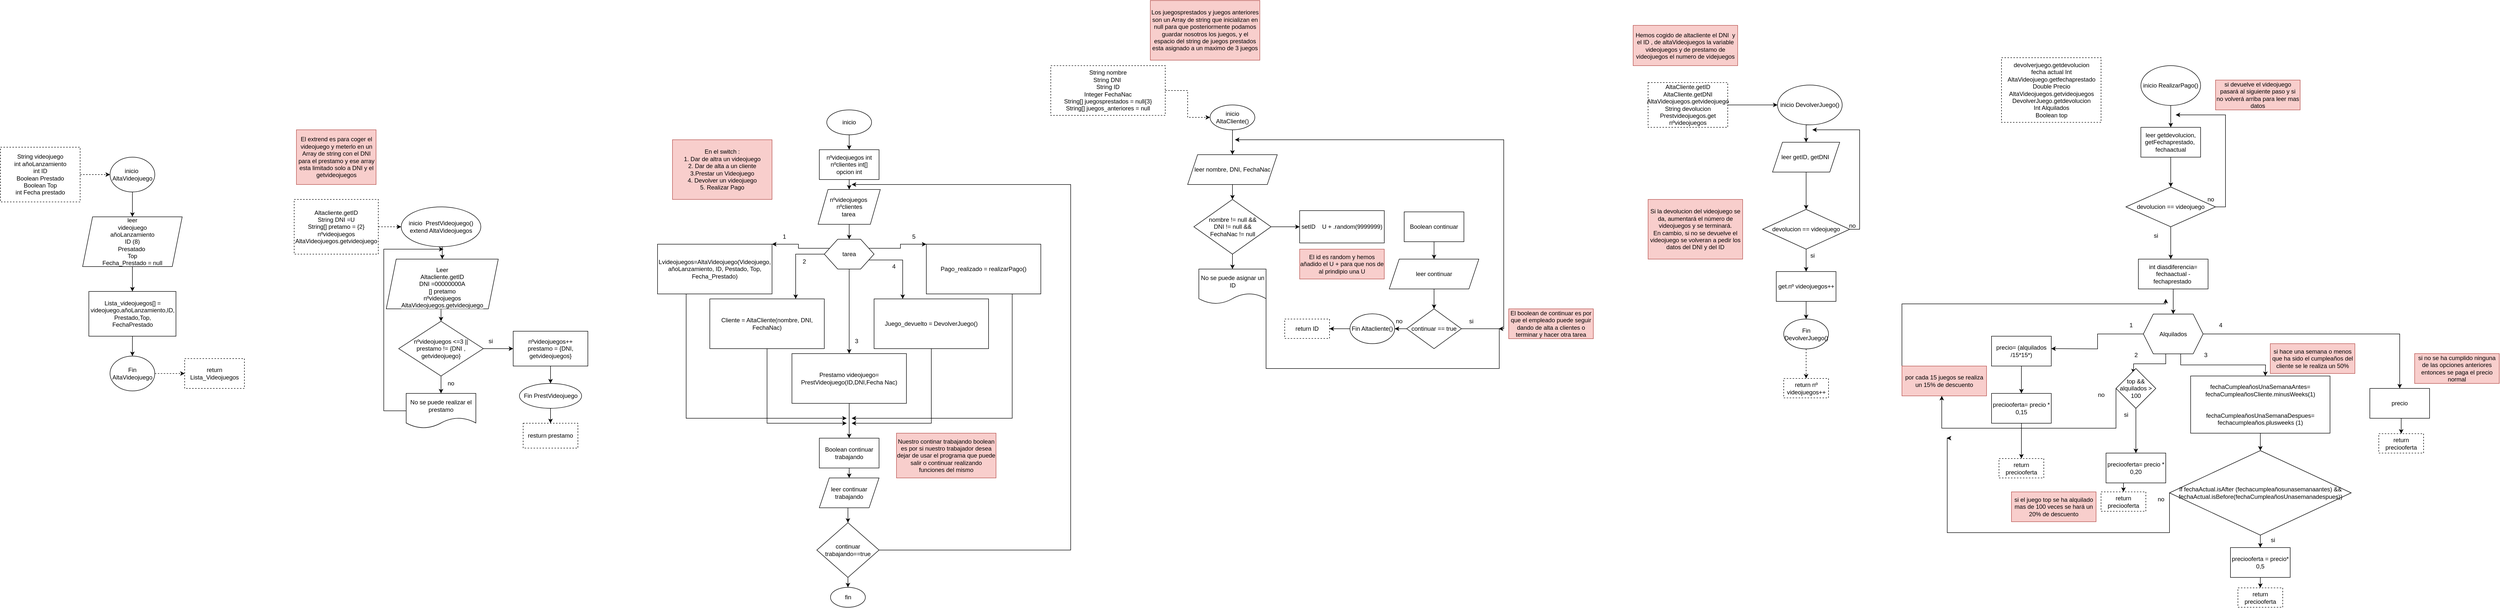 <mxfile version="23.1.0" type="device">
  <diagram name="Página-1" id="rv8WAfZSFGv_sjd6eGLy">
    <mxGraphModel dx="2955" dy="1818" grid="1" gridSize="10" guides="1" tooltips="1" connect="1" arrows="1" fold="1" page="1" pageScale="1" pageWidth="827" pageHeight="1169" math="0" shadow="0">
      <root>
        <mxCell id="0" />
        <mxCell id="1" parent="0" />
        <mxCell id="Q9kYeEHOk0aEM44CPw2g-7" style="edgeStyle=orthogonalEdgeStyle;rounded=0;orthogonalLoop=1;jettySize=auto;html=1;exitX=0.5;exitY=1;exitDx=0;exitDy=0;entryX=0.5;entryY=0;entryDx=0;entryDy=0;" parent="1" source="Q9kYeEHOk0aEM44CPw2g-1" target="Q9kYeEHOk0aEM44CPw2g-2" edge="1">
          <mxGeometry relative="1" as="geometry" />
        </mxCell>
        <mxCell id="Q9kYeEHOk0aEM44CPw2g-1" value="inicio" style="ellipse;whiteSpace=wrap;html=1;" parent="1" vertex="1">
          <mxGeometry x="190" y="110" width="90" height="50" as="geometry" />
        </mxCell>
        <mxCell id="Q9kYeEHOk0aEM44CPw2g-5" style="edgeStyle=orthogonalEdgeStyle;rounded=0;orthogonalLoop=1;jettySize=auto;html=1;exitX=0.5;exitY=1;exitDx=0;exitDy=0;entryX=0.5;entryY=0;entryDx=0;entryDy=0;" parent="1" source="Q9kYeEHOk0aEM44CPw2g-2" target="Q9kYeEHOk0aEM44CPw2g-4" edge="1">
          <mxGeometry relative="1" as="geometry" />
        </mxCell>
        <mxCell id="Q9kYeEHOk0aEM44CPw2g-2" value="nºvideojuegos int&lt;br&gt;nºclientes int[]&lt;br&gt;opcion int" style="rounded=0;whiteSpace=wrap;html=1;" parent="1" vertex="1">
          <mxGeometry x="175" y="190" width="120" height="60" as="geometry" />
        </mxCell>
        <mxCell id="Q9kYeEHOk0aEM44CPw2g-30" style="edgeStyle=orthogonalEdgeStyle;rounded=0;orthogonalLoop=1;jettySize=auto;html=1;exitX=0;exitY=0.5;exitDx=0;exitDy=0;entryX=0.75;entryY=0;entryDx=0;entryDy=0;" parent="1" source="Q9kYeEHOk0aEM44CPw2g-3" target="Q9kYeEHOk0aEM44CPw2g-29" edge="1">
          <mxGeometry relative="1" as="geometry" />
        </mxCell>
        <mxCell id="Q9kYeEHOk0aEM44CPw2g-33" style="edgeStyle=orthogonalEdgeStyle;rounded=0;orthogonalLoop=1;jettySize=auto;html=1;exitX=0.5;exitY=1;exitDx=0;exitDy=0;entryX=0.5;entryY=0;entryDx=0;entryDy=0;" parent="1" source="Q9kYeEHOk0aEM44CPw2g-3" target="Q9kYeEHOk0aEM44CPw2g-32" edge="1">
          <mxGeometry relative="1" as="geometry" />
        </mxCell>
        <mxCell id="Q9kYeEHOk0aEM44CPw2g-37" style="edgeStyle=orthogonalEdgeStyle;rounded=0;orthogonalLoop=1;jettySize=auto;html=1;exitX=0;exitY=0.25;exitDx=0;exitDy=0;entryX=1;entryY=0;entryDx=0;entryDy=0;" parent="1" source="Q9kYeEHOk0aEM44CPw2g-3" target="Q9kYeEHOk0aEM44CPw2g-12" edge="1">
          <mxGeometry relative="1" as="geometry">
            <Array as="points">
              <mxPoint x="133" y="388" />
              <mxPoint x="133" y="380" />
            </Array>
          </mxGeometry>
        </mxCell>
        <mxCell id="Q9kYeEHOk0aEM44CPw2g-39" style="edgeStyle=orthogonalEdgeStyle;rounded=0;orthogonalLoop=1;jettySize=auto;html=1;exitX=1;exitY=0.75;exitDx=0;exitDy=0;entryX=0.25;entryY=0;entryDx=0;entryDy=0;" parent="1" source="Q9kYeEHOk0aEM44CPw2g-3" target="Q9kYeEHOk0aEM44CPw2g-35" edge="1">
          <mxGeometry relative="1" as="geometry">
            <Array as="points">
              <mxPoint x="343" y="412" />
            </Array>
          </mxGeometry>
        </mxCell>
        <mxCell id="Q9kYeEHOk0aEM44CPw2g-41" style="edgeStyle=orthogonalEdgeStyle;rounded=0;orthogonalLoop=1;jettySize=auto;html=1;exitX=1;exitY=0.25;exitDx=0;exitDy=0;entryX=0;entryY=0;entryDx=0;entryDy=0;" parent="1" source="Q9kYeEHOk0aEM44CPw2g-3" target="Q9kYeEHOk0aEM44CPw2g-36" edge="1">
          <mxGeometry relative="1" as="geometry">
            <Array as="points">
              <mxPoint x="338" y="388" />
              <mxPoint x="338" y="380" />
            </Array>
          </mxGeometry>
        </mxCell>
        <mxCell id="Q9kYeEHOk0aEM44CPw2g-3" value="" style="verticalLabelPosition=bottom;verticalAlign=top;html=1;shape=hexagon;perimeter=hexagonPerimeter2;arcSize=6;size=0.27;" parent="1" vertex="1">
          <mxGeometry x="185" y="370" width="100" height="60" as="geometry" />
        </mxCell>
        <mxCell id="Q9kYeEHOk0aEM44CPw2g-6" style="edgeStyle=orthogonalEdgeStyle;rounded=0;orthogonalLoop=1;jettySize=auto;html=1;exitX=0.5;exitY=1;exitDx=0;exitDy=0;entryX=0.5;entryY=0;entryDx=0;entryDy=0;" parent="1" source="Q9kYeEHOk0aEM44CPw2g-4" target="Q9kYeEHOk0aEM44CPw2g-3" edge="1">
          <mxGeometry relative="1" as="geometry" />
        </mxCell>
        <mxCell id="Q9kYeEHOk0aEM44CPw2g-4" value="nºvideojuegos&amp;nbsp;&lt;br style=&quot;border-color: var(--border-color);&quot;&gt;nºclientes &lt;br&gt;tarea&amp;nbsp;" style="shape=parallelogram;perimeter=parallelogramPerimeter;whiteSpace=wrap;html=1;fixedSize=1;" parent="1" vertex="1">
          <mxGeometry x="172.5" y="270" width="125" height="70" as="geometry" />
        </mxCell>
        <mxCell id="Q9kYeEHOk0aEM44CPw2g-8" value="tarea" style="text;html=1;strokeColor=none;fillColor=none;align=center;verticalAlign=middle;whiteSpace=wrap;rounded=0;" parent="1" vertex="1">
          <mxGeometry x="205" y="385" width="60" height="30" as="geometry" />
        </mxCell>
        <mxCell id="Q9kYeEHOk0aEM44CPw2g-15" style="edgeStyle=orthogonalEdgeStyle;rounded=0;orthogonalLoop=1;jettySize=auto;html=1;exitX=1;exitY=0.5;exitDx=0;exitDy=0;entryX=0;entryY=0.5;entryDx=0;entryDy=0;dashed=1;" parent="1" source="Q9kYeEHOk0aEM44CPw2g-11" target="Q9kYeEHOk0aEM44CPw2g-14" edge="1">
          <mxGeometry relative="1" as="geometry" />
        </mxCell>
        <mxCell id="Q9kYeEHOk0aEM44CPw2g-11" value="String videojuego&lt;br&gt;int añoLanzamiento&lt;br&gt;int ID&lt;br&gt;Boolean Prestado&lt;br&gt;Boolean Top&lt;br&gt;int Fecha prestado" style="rounded=0;whiteSpace=wrap;html=1;dashed=1;" parent="1" vertex="1">
          <mxGeometry x="-1470" y="185" width="160" height="110" as="geometry" />
        </mxCell>
        <mxCell id="8OJCh3ywdO_D0KM6nXeU-64" style="edgeStyle=orthogonalEdgeStyle;rounded=0;orthogonalLoop=1;jettySize=auto;html=1;exitX=0.25;exitY=1;exitDx=0;exitDy=0;" parent="1" source="Q9kYeEHOk0aEM44CPw2g-12" edge="1">
          <mxGeometry relative="1" as="geometry">
            <mxPoint x="230" y="730" as="targetPoint" />
            <Array as="points">
              <mxPoint x="-92" y="730" />
            </Array>
          </mxGeometry>
        </mxCell>
        <mxCell id="Q9kYeEHOk0aEM44CPw2g-12" value="Lvideojuegos=AltaVideojuego(Videojuego, añoLanzamiento, ID, Pestado, Top, Fecha_Prestado)" style="rounded=0;whiteSpace=wrap;html=1;" parent="1" vertex="1">
          <mxGeometry x="-150" y="380" width="230" height="100" as="geometry" />
        </mxCell>
        <mxCell id="Q9kYeEHOk0aEM44CPw2g-17" style="edgeStyle=orthogonalEdgeStyle;rounded=0;orthogonalLoop=1;jettySize=auto;html=1;exitX=0.5;exitY=1;exitDx=0;exitDy=0;entryX=0.5;entryY=0;entryDx=0;entryDy=0;" parent="1" source="Q9kYeEHOk0aEM44CPw2g-14" target="Q9kYeEHOk0aEM44CPw2g-16" edge="1">
          <mxGeometry relative="1" as="geometry" />
        </mxCell>
        <mxCell id="Q9kYeEHOk0aEM44CPw2g-14" value="inicio&amp;nbsp; AltaVideojuego" style="ellipse;whiteSpace=wrap;html=1;" parent="1" vertex="1">
          <mxGeometry x="-1250" y="205" width="90" height="70" as="geometry" />
        </mxCell>
        <mxCell id="Q9kYeEHOk0aEM44CPw2g-24" style="edgeStyle=orthogonalEdgeStyle;rounded=0;orthogonalLoop=1;jettySize=auto;html=1;exitX=0.5;exitY=1;exitDx=0;exitDy=0;entryX=0.5;entryY=0;entryDx=0;entryDy=0;" parent="1" source="Q9kYeEHOk0aEM44CPw2g-16" target="Q9kYeEHOk0aEM44CPw2g-23" edge="1">
          <mxGeometry relative="1" as="geometry" />
        </mxCell>
        <mxCell id="Q9kYeEHOk0aEM44CPw2g-16" value="leer&lt;br&gt;videojuego&lt;br style=&quot;border-color: var(--border-color);&quot;&gt;añoLanzamiento&lt;br style=&quot;border-color: var(--border-color);&quot;&gt;ID (8)&lt;br style=&quot;border-color: var(--border-color);&quot;&gt;Presatado&amp;nbsp;&lt;br style=&quot;border-color: var(--border-color);&quot;&gt;Top&lt;br&gt;Fecha_Prestado = null" style="shape=parallelogram;perimeter=parallelogramPerimeter;whiteSpace=wrap;html=1;fixedSize=1;" parent="1" vertex="1">
          <mxGeometry x="-1305" y="325" width="200" height="100" as="geometry" />
        </mxCell>
        <mxCell id="Q9kYeEHOk0aEM44CPw2g-18" value="1" style="text;html=1;strokeColor=none;fillColor=none;align=center;verticalAlign=middle;whiteSpace=wrap;rounded=0;" parent="1" vertex="1">
          <mxGeometry x="90" y="350" width="30" height="30" as="geometry" />
        </mxCell>
        <mxCell id="Q9kYeEHOk0aEM44CPw2g-19" value="En el switch :&lt;br&gt;1. Dar de altra un videojuego&lt;br&gt;2. Dar de alta a un cliente&lt;br&gt;3.Prestar un Videojuego&lt;br&gt;4. Devolver un videojuego&lt;br&gt;5. Realizar Pago" style="text;html=1;strokeColor=#b85450;fillColor=#f8cecc;align=center;verticalAlign=middle;whiteSpace=wrap;rounded=0;" parent="1" vertex="1">
          <mxGeometry x="-120" y="170" width="200" height="120" as="geometry" />
        </mxCell>
        <mxCell id="Q9kYeEHOk0aEM44CPw2g-27" style="edgeStyle=orthogonalEdgeStyle;rounded=0;orthogonalLoop=1;jettySize=auto;html=1;exitX=0.5;exitY=1;exitDx=0;exitDy=0;entryX=0.5;entryY=0;entryDx=0;entryDy=0;" parent="1" source="Q9kYeEHOk0aEM44CPw2g-23" target="Q9kYeEHOk0aEM44CPw2g-26" edge="1">
          <mxGeometry relative="1" as="geometry" />
        </mxCell>
        <mxCell id="Q9kYeEHOk0aEM44CPw2g-23" value="Lista_videojuegos[] = videojuego,añoLanzamiento,ID,&lt;br&gt;Prestado,Top,&lt;br&gt;FechaPrestado" style="rounded=0;whiteSpace=wrap;html=1;" parent="1" vertex="1">
          <mxGeometry x="-1292.5" y="475" width="175" height="90" as="geometry" />
        </mxCell>
        <mxCell id="Q9kYeEHOk0aEM44CPw2g-25" value="return Lista_Videojuegos" style="rounded=0;whiteSpace=wrap;html=1;dashed=1;" parent="1" vertex="1">
          <mxGeometry x="-1100" y="610" width="120" height="60" as="geometry" />
        </mxCell>
        <mxCell id="Q9kYeEHOk0aEM44CPw2g-28" style="edgeStyle=orthogonalEdgeStyle;rounded=0;orthogonalLoop=1;jettySize=auto;html=1;exitX=1;exitY=0.5;exitDx=0;exitDy=0;entryX=0;entryY=0.5;entryDx=0;entryDy=0;dashed=1;" parent="1" source="Q9kYeEHOk0aEM44CPw2g-26" target="Q9kYeEHOk0aEM44CPw2g-25" edge="1">
          <mxGeometry relative="1" as="geometry" />
        </mxCell>
        <mxCell id="Q9kYeEHOk0aEM44CPw2g-26" value="Fin AltaVideojuego" style="ellipse;whiteSpace=wrap;html=1;" parent="1" vertex="1">
          <mxGeometry x="-1250" y="605" width="90" height="70" as="geometry" />
        </mxCell>
        <mxCell id="8OJCh3ywdO_D0KM6nXeU-63" style="edgeStyle=orthogonalEdgeStyle;rounded=0;orthogonalLoop=1;jettySize=auto;html=1;exitX=0.5;exitY=1;exitDx=0;exitDy=0;" parent="1" source="Q9kYeEHOk0aEM44CPw2g-29" edge="1">
          <mxGeometry relative="1" as="geometry">
            <mxPoint x="230" y="740" as="targetPoint" />
            <Array as="points">
              <mxPoint x="70" y="740" />
            </Array>
          </mxGeometry>
        </mxCell>
        <mxCell id="Q9kYeEHOk0aEM44CPw2g-29" value="Cliente = AltaCliente(nombre, DNI, FechaNac)" style="rounded=0;whiteSpace=wrap;html=1;" parent="1" vertex="1">
          <mxGeometry x="-45" y="490" width="230" height="100" as="geometry" />
        </mxCell>
        <mxCell id="Q9kYeEHOk0aEM44CPw2g-31" value="2" style="text;html=1;strokeColor=none;fillColor=none;align=center;verticalAlign=middle;whiteSpace=wrap;rounded=0;" parent="1" vertex="1">
          <mxGeometry x="130" y="400" width="30" height="30" as="geometry" />
        </mxCell>
        <mxCell id="8OJCh3ywdO_D0KM6nXeU-60" style="edgeStyle=orthogonalEdgeStyle;rounded=0;orthogonalLoop=1;jettySize=auto;html=1;exitX=0.5;exitY=1;exitDx=0;exitDy=0;entryX=0.5;entryY=0;entryDx=0;entryDy=0;" parent="1" source="Q9kYeEHOk0aEM44CPw2g-32" target="8OJCh3ywdO_D0KM6nXeU-55" edge="1">
          <mxGeometry relative="1" as="geometry" />
        </mxCell>
        <mxCell id="Q9kYeEHOk0aEM44CPw2g-32" value="Prestamo videojuego= PrestVideojuego(ID,DNI,Fecha Nac)" style="rounded=0;whiteSpace=wrap;html=1;" parent="1" vertex="1">
          <mxGeometry x="120" y="600" width="230" height="100" as="geometry" />
        </mxCell>
        <mxCell id="Q9kYeEHOk0aEM44CPw2g-34" value="3" style="text;html=1;strokeColor=none;fillColor=none;align=center;verticalAlign=middle;whiteSpace=wrap;rounded=0;" parent="1" vertex="1">
          <mxGeometry x="235" y="560" width="30" height="30" as="geometry" />
        </mxCell>
        <mxCell id="8OJCh3ywdO_D0KM6nXeU-66" style="edgeStyle=orthogonalEdgeStyle;rounded=0;orthogonalLoop=1;jettySize=auto;html=1;exitX=0.5;exitY=1;exitDx=0;exitDy=0;" parent="1" source="Q9kYeEHOk0aEM44CPw2g-35" edge="1">
          <mxGeometry relative="1" as="geometry">
            <mxPoint x="240" y="740" as="targetPoint" />
            <Array as="points">
              <mxPoint x="400" y="740" />
            </Array>
          </mxGeometry>
        </mxCell>
        <mxCell id="Q9kYeEHOk0aEM44CPw2g-35" value="Juego_devuelto = DevolverJuego()" style="rounded=0;whiteSpace=wrap;html=1;" parent="1" vertex="1">
          <mxGeometry x="285" y="490" width="230" height="100" as="geometry" />
        </mxCell>
        <mxCell id="8OJCh3ywdO_D0KM6nXeU-65" style="edgeStyle=orthogonalEdgeStyle;rounded=0;orthogonalLoop=1;jettySize=auto;html=1;exitX=0.75;exitY=1;exitDx=0;exitDy=0;" parent="1" source="Q9kYeEHOk0aEM44CPw2g-36" edge="1">
          <mxGeometry relative="1" as="geometry">
            <mxPoint x="240" y="730" as="targetPoint" />
            <Array as="points">
              <mxPoint x="562" y="730" />
            </Array>
          </mxGeometry>
        </mxCell>
        <mxCell id="Q9kYeEHOk0aEM44CPw2g-36" value="Pago_realizado = realizarPago()" style="rounded=0;whiteSpace=wrap;html=1;" parent="1" vertex="1">
          <mxGeometry x="390" y="380" width="230" height="100" as="geometry" />
        </mxCell>
        <mxCell id="Q9kYeEHOk0aEM44CPw2g-42" value="4" style="text;html=1;strokeColor=none;fillColor=none;align=center;verticalAlign=middle;whiteSpace=wrap;rounded=0;" parent="1" vertex="1">
          <mxGeometry x="310" y="410" width="30" height="30" as="geometry" />
        </mxCell>
        <mxCell id="Q9kYeEHOk0aEM44CPw2g-43" value="5" style="text;html=1;strokeColor=none;fillColor=none;align=center;verticalAlign=middle;whiteSpace=wrap;rounded=0;" parent="1" vertex="1">
          <mxGeometry x="350" y="350" width="30" height="30" as="geometry" />
        </mxCell>
        <mxCell id="vpwi1bl_1gbj8UZYAB11-1" style="edgeStyle=orthogonalEdgeStyle;rounded=0;orthogonalLoop=1;jettySize=auto;html=1;exitX=0.5;exitY=1;exitDx=0;exitDy=0;" parent="1" source="Q9kYeEHOk0aEM44CPw2g-44" target="IwrYOwvylSbVF4R02wjg-7" edge="1">
          <mxGeometry relative="1" as="geometry" />
        </mxCell>
        <mxCell id="Q9kYeEHOk0aEM44CPw2g-44" value="inicio&lt;br&gt;AltaCliente()" style="ellipse;whiteSpace=wrap;html=1;strokeColor=default;" parent="1" vertex="1">
          <mxGeometry x="960" y="100" width="90" height="50" as="geometry" />
        </mxCell>
        <mxCell id="Q9kYeEHOk0aEM44CPw2g-48" style="edgeStyle=orthogonalEdgeStyle;rounded=0;orthogonalLoop=1;jettySize=auto;html=1;exitX=1;exitY=0.5;exitDx=0;exitDy=0;entryX=0;entryY=0.5;entryDx=0;entryDy=0;dashed=1;" parent="1" source="Q9kYeEHOk0aEM44CPw2g-45" target="Q9kYeEHOk0aEM44CPw2g-44" edge="1">
          <mxGeometry relative="1" as="geometry" />
        </mxCell>
        <mxCell id="Q9kYeEHOk0aEM44CPw2g-45" value="String nombre&lt;br&gt;String DNI&amp;nbsp;&lt;br&gt;String ID&lt;br&gt;Integer FechaNac&lt;br&gt;String[] juegosprestados = null{3}&lt;br&gt;String[] juegos_anteriores = null" style="rounded=0;whiteSpace=wrap;html=1;dashed=1;" parent="1" vertex="1">
          <mxGeometry x="640" y="21" width="230" height="100" as="geometry" />
        </mxCell>
        <mxCell id="IwrYOwvylSbVF4R02wjg-6" style="edgeStyle=orthogonalEdgeStyle;rounded=0;orthogonalLoop=1;jettySize=auto;html=1;exitX=0.25;exitY=1;exitDx=0;exitDy=0;entryX=0.5;entryY=0;entryDx=0;entryDy=0;" parent="1" source="IwrYOwvylSbVF4R02wjg-7" edge="1">
          <mxGeometry relative="1" as="geometry">
            <Array as="points">
              <mxPoint x="1010" y="230" />
              <mxPoint x="1010" y="280" />
              <mxPoint x="870" y="280" />
            </Array>
          </mxGeometry>
        </mxCell>
        <mxCell id="8OJCh3ywdO_D0KM6nXeU-18" style="edgeStyle=orthogonalEdgeStyle;rounded=0;orthogonalLoop=1;jettySize=auto;html=1;exitX=0.5;exitY=1;exitDx=0;exitDy=0;entryX=0.5;entryY=0;entryDx=0;entryDy=0;" parent="1" source="IwrYOwvylSbVF4R02wjg-7" target="8OJCh3ywdO_D0KM6nXeU-17" edge="1">
          <mxGeometry relative="1" as="geometry" />
        </mxCell>
        <mxCell id="IwrYOwvylSbVF4R02wjg-7" value="leer nombre, DNI, FechaNac" style="shape=parallelogram;perimeter=parallelogramPerimeter;whiteSpace=wrap;html=1;fixedSize=1;" parent="1" vertex="1">
          <mxGeometry x="915" y="200" width="180" height="60" as="geometry" />
        </mxCell>
        <mxCell id="8OJCh3ywdO_D0KM6nXeU-13" style="edgeStyle=orthogonalEdgeStyle;rounded=0;orthogonalLoop=1;jettySize=auto;html=1;exitX=0.5;exitY=1;exitDx=0;exitDy=0;entryX=0.5;entryY=0;entryDx=0;entryDy=0;" parent="1" source="8OJCh3ywdO_D0KM6nXeU-1" target="8OJCh3ywdO_D0KM6nXeU-11" edge="1">
          <mxGeometry relative="1" as="geometry" />
        </mxCell>
        <mxCell id="8OJCh3ywdO_D0KM6nXeU-1" value="inicio&amp;nbsp; PrestVideojuego()&lt;br&gt;extend AltaVideojuegos" style="ellipse;whiteSpace=wrap;html=1;" parent="1" vertex="1">
          <mxGeometry x="-665" y="305" width="160" height="80" as="geometry" />
        </mxCell>
        <mxCell id="8OJCh3ywdO_D0KM6nXeU-3" style="edgeStyle=orthogonalEdgeStyle;rounded=0;orthogonalLoop=1;jettySize=auto;html=1;exitX=1;exitY=0.5;exitDx=0;exitDy=0;entryX=0;entryY=0.5;entryDx=0;entryDy=0;dashed=1;" parent="1" source="8OJCh3ywdO_D0KM6nXeU-2" target="8OJCh3ywdO_D0KM6nXeU-1" edge="1">
          <mxGeometry relative="1" as="geometry" />
        </mxCell>
        <mxCell id="8OJCh3ywdO_D0KM6nXeU-2" value="Altacliente.getID&lt;br&gt;String DNI =U&lt;br&gt;String[] pretamo = {2}&lt;br&gt;nºvideojuegos&lt;br&gt;AltaVideojuegos.getvideojuego" style="rounded=0;whiteSpace=wrap;html=1;dashed=1;" parent="1" vertex="1">
          <mxGeometry x="-880" y="290" width="169" height="110" as="geometry" />
        </mxCell>
        <mxCell id="8OJCh3ywdO_D0KM6nXeU-7" style="edgeStyle=orthogonalEdgeStyle;rounded=0;orthogonalLoop=1;jettySize=auto;html=1;exitX=1;exitY=0.5;exitDx=0;exitDy=0;entryX=0;entryY=0.5;entryDx=0;entryDy=0;" parent="1" source="8OJCh3ywdO_D0KM6nXeU-4" target="8OJCh3ywdO_D0KM6nXeU-6" edge="1">
          <mxGeometry relative="1" as="geometry" />
        </mxCell>
        <mxCell id="8OJCh3ywdO_D0KM6nXeU-9" style="edgeStyle=orthogonalEdgeStyle;rounded=0;orthogonalLoop=1;jettySize=auto;html=1;exitX=0.5;exitY=1;exitDx=0;exitDy=0;entryX=0.5;entryY=0;entryDx=0;entryDy=0;" parent="1" source="8OJCh3ywdO_D0KM6nXeU-4" target="8OJCh3ywdO_D0KM6nXeU-8" edge="1">
          <mxGeometry relative="1" as="geometry" />
        </mxCell>
        <mxCell id="8OJCh3ywdO_D0KM6nXeU-4" value="nºvideojuegos &amp;lt;=3 ||&lt;br&gt;prestamo != {DNI , getvideojuego}" style="rhombus;whiteSpace=wrap;html=1;" parent="1" vertex="1">
          <mxGeometry x="-670" y="535" width="170" height="110" as="geometry" />
        </mxCell>
        <mxCell id="8OJCh3ywdO_D0KM6nXeU-43" style="edgeStyle=orthogonalEdgeStyle;rounded=0;orthogonalLoop=1;jettySize=auto;html=1;exitX=0.5;exitY=1;exitDx=0;exitDy=0;entryX=0.5;entryY=0;entryDx=0;entryDy=0;" parent="1" source="8OJCh3ywdO_D0KM6nXeU-6" target="8OJCh3ywdO_D0KM6nXeU-16" edge="1">
          <mxGeometry relative="1" as="geometry" />
        </mxCell>
        <mxCell id="8OJCh3ywdO_D0KM6nXeU-6" value="nºvideojuegos++&lt;br&gt;prestamo = {DNI, getvideojuegos}" style="rounded=0;whiteSpace=wrap;html=1;" parent="1" vertex="1">
          <mxGeometry x="-440" y="555" width="150" height="70" as="geometry" />
        </mxCell>
        <mxCell id="8OJCh3ywdO_D0KM6nXeU-44" style="edgeStyle=orthogonalEdgeStyle;rounded=0;orthogonalLoop=1;jettySize=auto;html=1;exitX=0;exitY=0.5;exitDx=0;exitDy=0;" parent="1" source="8OJCh3ywdO_D0KM6nXeU-8" edge="1">
          <mxGeometry relative="1" as="geometry">
            <mxPoint x="-580" y="390" as="targetPoint" />
            <Array as="points">
              <mxPoint x="-700" y="715" />
              <mxPoint x="-700" y="390" />
            </Array>
          </mxGeometry>
        </mxCell>
        <mxCell id="8OJCh3ywdO_D0KM6nXeU-8" value="No se puede realizar el prestamo" style="shape=document;whiteSpace=wrap;html=1;boundedLbl=1;" parent="1" vertex="1">
          <mxGeometry x="-655" y="680" width="140" height="70" as="geometry" />
        </mxCell>
        <mxCell id="8OJCh3ywdO_D0KM6nXeU-14" style="edgeStyle=orthogonalEdgeStyle;rounded=0;orthogonalLoop=1;jettySize=auto;html=1;exitX=0.5;exitY=1;exitDx=0;exitDy=0;entryX=0.5;entryY=0;entryDx=0;entryDy=0;" parent="1" source="8OJCh3ywdO_D0KM6nXeU-11" target="8OJCh3ywdO_D0KM6nXeU-4" edge="1">
          <mxGeometry relative="1" as="geometry" />
        </mxCell>
        <mxCell id="8OJCh3ywdO_D0KM6nXeU-11" value="&lt;br&gt;&lt;span style=&quot;color: rgb(0, 0, 0); font-family: Helvetica; font-size: 12px; font-style: normal; font-variant-ligatures: normal; font-variant-caps: normal; font-weight: 400; letter-spacing: normal; orphans: 2; text-align: center; text-indent: 0px; text-transform: none; widows: 2; word-spacing: 0px; -webkit-text-stroke-width: 0px; background-color: rgb(251, 251, 251); text-decoration-thickness: initial; text-decoration-style: initial; text-decoration-color: initial; float: none; display: inline !important;&quot;&gt;Leer&lt;br&gt;Altacliente.getID&lt;/span&gt;&lt;br style=&quot;border-color: var(--border-color); color: rgb(0, 0, 0); font-family: Helvetica; font-size: 12px; font-style: normal; font-variant-ligatures: normal; font-variant-caps: normal; font-weight: 400; letter-spacing: normal; orphans: 2; text-align: center; text-indent: 0px; text-transform: none; widows: 2; word-spacing: 0px; -webkit-text-stroke-width: 0px; background-color: rgb(251, 251, 251); text-decoration-thickness: initial; text-decoration-style: initial; text-decoration-color: initial;&quot;&gt;&lt;span style=&quot;color: rgb(0, 0, 0); font-family: Helvetica; font-size: 12px; font-style: normal; font-variant-ligatures: normal; font-variant-caps: normal; font-weight: 400; letter-spacing: normal; orphans: 2; text-align: center; text-indent: 0px; text-transform: none; widows: 2; word-spacing: 0px; -webkit-text-stroke-width: 0px; background-color: rgb(251, 251, 251); text-decoration-thickness: initial; text-decoration-style: initial; text-decoration-color: initial; float: none; display: inline !important;&quot;&gt;DNI =00000000A&lt;/span&gt;&lt;br style=&quot;border-color: var(--border-color); color: rgb(0, 0, 0); font-family: Helvetica; font-size: 12px; font-style: normal; font-variant-ligatures: normal; font-variant-caps: normal; font-weight: 400; letter-spacing: normal; orphans: 2; text-align: center; text-indent: 0px; text-transform: none; widows: 2; word-spacing: 0px; -webkit-text-stroke-width: 0px; background-color: rgb(251, 251, 251); text-decoration-thickness: initial; text-decoration-style: initial; text-decoration-color: initial;&quot;&gt;&lt;span style=&quot;color: rgb(0, 0, 0); font-family: Helvetica; font-size: 12px; font-style: normal; font-variant-ligatures: normal; font-variant-caps: normal; font-weight: 400; letter-spacing: normal; orphans: 2; text-align: center; text-indent: 0px; text-transform: none; widows: 2; word-spacing: 0px; -webkit-text-stroke-width: 0px; background-color: rgb(251, 251, 251); text-decoration-thickness: initial; text-decoration-style: initial; text-decoration-color: initial; float: none; display: inline !important;&quot;&gt;[] pretamo&lt;/span&gt;&lt;br style=&quot;border-color: var(--border-color); color: rgb(0, 0, 0); font-family: Helvetica; font-size: 12px; font-style: normal; font-variant-ligatures: normal; font-variant-caps: normal; font-weight: 400; letter-spacing: normal; orphans: 2; text-align: center; text-indent: 0px; text-transform: none; widows: 2; word-spacing: 0px; -webkit-text-stroke-width: 0px; background-color: rgb(251, 251, 251); text-decoration-thickness: initial; text-decoration-style: initial; text-decoration-color: initial;&quot;&gt;&lt;span style=&quot;color: rgb(0, 0, 0); font-family: Helvetica; font-size: 12px; font-style: normal; font-variant-ligatures: normal; font-variant-caps: normal; font-weight: 400; letter-spacing: normal; orphans: 2; text-align: center; text-indent: 0px; text-transform: none; widows: 2; word-spacing: 0px; -webkit-text-stroke-width: 0px; background-color: rgb(251, 251, 251); text-decoration-thickness: initial; text-decoration-style: initial; text-decoration-color: initial; float: none; display: inline !important;&quot;&gt;nºvideojuegos&lt;/span&gt;&lt;br style=&quot;border-color: var(--border-color); color: rgb(0, 0, 0); font-family: Helvetica; font-size: 12px; font-style: normal; font-variant-ligatures: normal; font-variant-caps: normal; font-weight: 400; letter-spacing: normal; orphans: 2; text-align: center; text-indent: 0px; text-transform: none; widows: 2; word-spacing: 0px; -webkit-text-stroke-width: 0px; background-color: rgb(251, 251, 251); text-decoration-thickness: initial; text-decoration-style: initial; text-decoration-color: initial;&quot;&gt;&lt;span style=&quot;color: rgb(0, 0, 0); font-family: Helvetica; font-size: 12px; font-style: normal; font-variant-ligatures: normal; font-variant-caps: normal; font-weight: 400; letter-spacing: normal; orphans: 2; text-align: center; text-indent: 0px; text-transform: none; widows: 2; word-spacing: 0px; -webkit-text-stroke-width: 0px; background-color: rgb(251, 251, 251); text-decoration-thickness: initial; text-decoration-style: initial; text-decoration-color: initial; float: none; display: inline !important;&quot;&gt;AltaVideojuegos.getvideojuego&lt;/span&gt;" style="shape=parallelogram;perimeter=parallelogramPerimeter;whiteSpace=wrap;html=1;fixedSize=1;" parent="1" vertex="1">
          <mxGeometry x="-695" y="410" width="225" height="100" as="geometry" />
        </mxCell>
        <mxCell id="8OJCh3ywdO_D0KM6nXeU-15" value="El extrend es para coger el videojuego y meterlo en un Array de string con el DNI para el prestamo y ese array esta limitado solo a DNI y el getvideojuegos" style="text;html=1;strokeColor=#b85450;fillColor=#f8cecc;align=center;verticalAlign=middle;whiteSpace=wrap;rounded=0;" parent="1" vertex="1">
          <mxGeometry x="-875.5" y="150" width="160" height="110" as="geometry" />
        </mxCell>
        <mxCell id="8OJCh3ywdO_D0KM6nXeU-46" style="edgeStyle=orthogonalEdgeStyle;rounded=0;orthogonalLoop=1;jettySize=auto;html=1;exitX=0.5;exitY=1;exitDx=0;exitDy=0;entryX=0.5;entryY=0;entryDx=0;entryDy=0;" parent="1" source="8OJCh3ywdO_D0KM6nXeU-16" target="8OJCh3ywdO_D0KM6nXeU-45" edge="1">
          <mxGeometry relative="1" as="geometry" />
        </mxCell>
        <mxCell id="8OJCh3ywdO_D0KM6nXeU-16" value="Fin PrestVideojuego" style="ellipse;whiteSpace=wrap;html=1;" parent="1" vertex="1">
          <mxGeometry x="-427.5" y="660" width="125" height="50" as="geometry" />
        </mxCell>
        <mxCell id="8OJCh3ywdO_D0KM6nXeU-21" style="edgeStyle=orthogonalEdgeStyle;rounded=0;orthogonalLoop=1;jettySize=auto;html=1;exitX=1;exitY=0.5;exitDx=0;exitDy=0;entryX=0;entryY=0.5;entryDx=0;entryDy=0;" parent="1" source="8OJCh3ywdO_D0KM6nXeU-17" target="8OJCh3ywdO_D0KM6nXeU-19" edge="1">
          <mxGeometry relative="1" as="geometry" />
        </mxCell>
        <mxCell id="8OJCh3ywdO_D0KM6nXeU-24" style="edgeStyle=orthogonalEdgeStyle;rounded=0;orthogonalLoop=1;jettySize=auto;html=1;exitX=0.5;exitY=1;exitDx=0;exitDy=0;entryX=0.5;entryY=0;entryDx=0;entryDy=0;" parent="1" source="8OJCh3ywdO_D0KM6nXeU-17" target="8OJCh3ywdO_D0KM6nXeU-23" edge="1">
          <mxGeometry relative="1" as="geometry" />
        </mxCell>
        <mxCell id="8OJCh3ywdO_D0KM6nXeU-17" value="nombre != null &amp;amp;&amp;amp; &lt;br&gt;DNI != null &amp;amp;&amp;amp; &lt;br&gt;FechaNac != null" style="rhombus;whiteSpace=wrap;html=1;" parent="1" vertex="1">
          <mxGeometry x="927.5" y="290" width="155" height="110" as="geometry" />
        </mxCell>
        <mxCell id="8OJCh3ywdO_D0KM6nXeU-19" value="setID&amp;nbsp; &amp;nbsp; U + .random(9999999)" style="rounded=0;whiteSpace=wrap;html=1;" parent="1" vertex="1">
          <mxGeometry x="1140" y="312.5" width="170" height="65" as="geometry" />
        </mxCell>
        <mxCell id="8OJCh3ywdO_D0KM6nXeU-20" value="El id es random y hemos añadido el U + para que nos de al prindipio una U" style="text;html=1;strokeColor=#b85450;fillColor=#f8cecc;align=center;verticalAlign=middle;whiteSpace=wrap;rounded=0;" parent="1" vertex="1">
          <mxGeometry x="1140" y="390" width="170" height="60" as="geometry" />
        </mxCell>
        <mxCell id="8OJCh3ywdO_D0KM6nXeU-40" style="edgeStyle=orthogonalEdgeStyle;rounded=0;orthogonalLoop=1;jettySize=auto;html=1;exitX=1;exitY=0.75;exitDx=0;exitDy=0;" parent="1" source="8OJCh3ywdO_D0KM6nXeU-23" edge="1">
          <mxGeometry relative="1" as="geometry">
            <mxPoint x="1540" y="550" as="targetPoint" />
            <Array as="points">
              <mxPoint x="1073" y="630" />
              <mxPoint x="1541" y="630" />
            </Array>
          </mxGeometry>
        </mxCell>
        <mxCell id="8OJCh3ywdO_D0KM6nXeU-23" value="No se puede asignar un ID" style="shape=document;whiteSpace=wrap;html=1;boundedLbl=1;" parent="1" vertex="1">
          <mxGeometry x="937.5" y="430" width="135" height="70" as="geometry" />
        </mxCell>
        <mxCell id="8OJCh3ywdO_D0KM6nXeU-25" value="Los juegosprestados y juegos anteriores son un Array de string que inicializan en null para que posteriormente podamos guardar nosotros los juegos, y el espacio del string de juegos prestados esta asignado a un maximo de 3 juegos" style="text;html=1;strokeColor=#b85450;fillColor=#f8cecc;align=center;verticalAlign=middle;whiteSpace=wrap;rounded=0;" parent="1" vertex="1">
          <mxGeometry x="840" y="-110" width="220" height="120" as="geometry" />
        </mxCell>
        <mxCell id="8OJCh3ywdO_D0KM6nXeU-35" style="edgeStyle=orthogonalEdgeStyle;rounded=0;orthogonalLoop=1;jettySize=auto;html=1;exitX=1;exitY=0.5;exitDx=0;exitDy=0;" parent="1" source="8OJCh3ywdO_D0KM6nXeU-30" edge="1">
          <mxGeometry relative="1" as="geometry">
            <mxPoint x="1010" y="170" as="targetPoint" />
            <Array as="points">
              <mxPoint x="1550" y="550" />
              <mxPoint x="1550" y="170" />
            </Array>
          </mxGeometry>
        </mxCell>
        <mxCell id="8OJCh3ywdO_D0KM6nXeU-37" style="edgeStyle=orthogonalEdgeStyle;rounded=0;orthogonalLoop=1;jettySize=auto;html=1;exitX=0;exitY=0.5;exitDx=0;exitDy=0;entryX=1;entryY=0.5;entryDx=0;entryDy=0;" parent="1" source="8OJCh3ywdO_D0KM6nXeU-30" target="8OJCh3ywdO_D0KM6nXeU-36" edge="1">
          <mxGeometry relative="1" as="geometry" />
        </mxCell>
        <mxCell id="8OJCh3ywdO_D0KM6nXeU-30" value="continuar == true" style="rhombus;whiteSpace=wrap;html=1;" parent="1" vertex="1">
          <mxGeometry x="1355" y="510" width="110" height="80" as="geometry" />
        </mxCell>
        <mxCell id="8OJCh3ywdO_D0KM6nXeU-33" style="edgeStyle=orthogonalEdgeStyle;rounded=0;orthogonalLoop=1;jettySize=auto;html=1;exitX=0.5;exitY=1;exitDx=0;exitDy=0;entryX=0.5;entryY=0;entryDx=0;entryDy=0;" parent="1" source="8OJCh3ywdO_D0KM6nXeU-31" target="8OJCh3ywdO_D0KM6nXeU-32" edge="1">
          <mxGeometry relative="1" as="geometry" />
        </mxCell>
        <mxCell id="8OJCh3ywdO_D0KM6nXeU-31" value="Boolean continuar" style="rounded=0;whiteSpace=wrap;html=1;" parent="1" vertex="1">
          <mxGeometry x="1350" y="315" width="120" height="60" as="geometry" />
        </mxCell>
        <mxCell id="8OJCh3ywdO_D0KM6nXeU-34" style="edgeStyle=orthogonalEdgeStyle;rounded=0;orthogonalLoop=1;jettySize=auto;html=1;exitX=0.5;exitY=1;exitDx=0;exitDy=0;entryX=0.5;entryY=0;entryDx=0;entryDy=0;" parent="1" source="8OJCh3ywdO_D0KM6nXeU-32" target="8OJCh3ywdO_D0KM6nXeU-30" edge="1">
          <mxGeometry relative="1" as="geometry" />
        </mxCell>
        <mxCell id="8OJCh3ywdO_D0KM6nXeU-32" value="leer continuar" style="shape=parallelogram;perimeter=parallelogramPerimeter;whiteSpace=wrap;html=1;fixedSize=1;" parent="1" vertex="1">
          <mxGeometry x="1320" y="410" width="180" height="60" as="geometry" />
        </mxCell>
        <mxCell id="8OJCh3ywdO_D0KM6nXeU-39" style="edgeStyle=orthogonalEdgeStyle;rounded=0;orthogonalLoop=1;jettySize=auto;html=1;exitX=0;exitY=0.5;exitDx=0;exitDy=0;entryX=1;entryY=0.5;entryDx=0;entryDy=0;" parent="1" source="8OJCh3ywdO_D0KM6nXeU-36" target="8OJCh3ywdO_D0KM6nXeU-38" edge="1">
          <mxGeometry relative="1" as="geometry" />
        </mxCell>
        <mxCell id="8OJCh3ywdO_D0KM6nXeU-36" value="Fin Altacliente()" style="ellipse;whiteSpace=wrap;html=1;" parent="1" vertex="1">
          <mxGeometry x="1241" y="520" width="90" height="60" as="geometry" />
        </mxCell>
        <mxCell id="8OJCh3ywdO_D0KM6nXeU-38" value="return ID" style="rounded=0;whiteSpace=wrap;html=1;dashed=1;" parent="1" vertex="1">
          <mxGeometry x="1110" y="530.5" width="90" height="39" as="geometry" />
        </mxCell>
        <mxCell id="8OJCh3ywdO_D0KM6nXeU-41" value="El boolean de continuar es por que el empleado puede seguir dando de alta a clientes o terminar y hacer otra tarea" style="text;html=1;strokeColor=#b85450;fillColor=#f8cecc;align=center;verticalAlign=middle;whiteSpace=wrap;rounded=0;" parent="1" vertex="1">
          <mxGeometry x="1560" y="510" width="170" height="60" as="geometry" />
        </mxCell>
        <mxCell id="vpwi1bl_1gbj8UZYAB11-7" style="edgeStyle=orthogonalEdgeStyle;rounded=0;orthogonalLoop=1;jettySize=auto;html=1;exitX=0.5;exitY=1;exitDx=0;exitDy=0;entryX=0.5;entryY=0;entryDx=0;entryDy=0;" parent="1" source="vpwi1bl_1gbj8UZYAB11-5" target="vpwi1bl_1gbj8UZYAB11-6" edge="1">
          <mxGeometry relative="1" as="geometry" />
        </mxCell>
        <mxCell id="vpwi1bl_1gbj8UZYAB11-5" value="inicio DevolverJuego()" style="ellipse;whiteSpace=wrap;html=1;" parent="1" vertex="1">
          <mxGeometry x="2100" y="60" width="130" height="80" as="geometry" />
        </mxCell>
        <mxCell id="8OJCh3ywdO_D0KM6nXeU-45" value="resturn prestamo" style="rounded=0;whiteSpace=wrap;html=1;dashed=1;" parent="1" vertex="1">
          <mxGeometry x="-420" y="740" width="110" height="50" as="geometry" />
        </mxCell>
        <mxCell id="vpwi1bl_1gbj8UZYAB11-9" style="edgeStyle=orthogonalEdgeStyle;rounded=0;orthogonalLoop=1;jettySize=auto;html=1;exitX=0.5;exitY=1;exitDx=0;exitDy=0;entryX=0.5;entryY=0;entryDx=0;entryDy=0;" parent="1" source="vpwi1bl_1gbj8UZYAB11-6" target="vpwi1bl_1gbj8UZYAB11-8" edge="1">
          <mxGeometry relative="1" as="geometry" />
        </mxCell>
        <mxCell id="vpwi1bl_1gbj8UZYAB11-6" value="leer getID, getDNI&amp;nbsp;" style="shape=parallelogram;perimeter=parallelogramPerimeter;whiteSpace=wrap;html=1;fixedSize=1;" parent="1" vertex="1">
          <mxGeometry x="2090" y="175" width="135" height="60" as="geometry" />
        </mxCell>
        <mxCell id="vpwi1bl_1gbj8UZYAB11-16" style="edgeStyle=orthogonalEdgeStyle;rounded=0;orthogonalLoop=1;jettySize=auto;html=1;exitX=0.5;exitY=1;exitDx=0;exitDy=0;entryX=0.5;entryY=0;entryDx=0;entryDy=0;" parent="1" source="vpwi1bl_1gbj8UZYAB11-8" target="vpwi1bl_1gbj8UZYAB11-13" edge="1">
          <mxGeometry relative="1" as="geometry" />
        </mxCell>
        <mxCell id="vpwi1bl_1gbj8UZYAB11-18" style="edgeStyle=orthogonalEdgeStyle;rounded=0;orthogonalLoop=1;jettySize=auto;html=1;exitX=1;exitY=0.5;exitDx=0;exitDy=0;" parent="1" source="vpwi1bl_1gbj8UZYAB11-8" edge="1">
          <mxGeometry relative="1" as="geometry">
            <mxPoint x="2170" y="150" as="targetPoint" />
            <Array as="points">
              <mxPoint x="2265" y="350" />
              <mxPoint x="2265" y="150" />
            </Array>
          </mxGeometry>
        </mxCell>
        <mxCell id="vpwi1bl_1gbj8UZYAB11-8" value="devolucion == videojuego" style="rhombus;whiteSpace=wrap;html=1;" parent="1" vertex="1">
          <mxGeometry x="2070" y="310" width="175" height="80" as="geometry" />
        </mxCell>
        <mxCell id="vpwi1bl_1gbj8UZYAB11-11" style="edgeStyle=orthogonalEdgeStyle;rounded=0;orthogonalLoop=1;jettySize=auto;html=1;exitX=1;exitY=0.5;exitDx=0;exitDy=0;entryX=0;entryY=0.5;entryDx=0;entryDy=0;" parent="1" source="vpwi1bl_1gbj8UZYAB11-10" target="vpwi1bl_1gbj8UZYAB11-5" edge="1">
          <mxGeometry relative="1" as="geometry" />
        </mxCell>
        <mxCell id="vpwi1bl_1gbj8UZYAB11-10" value="AltaCliente.getID&lt;br&gt;AltaCliente.getDNI&lt;br&gt;AltaVideojuegos.getvideojuego&lt;br&gt;String devolucion&lt;br&gt;Prestvideojuegos.get nºvideojuegos" style="rounded=0;whiteSpace=wrap;html=1;dashed=1;" parent="1" vertex="1">
          <mxGeometry x="1840" y="55" width="160" height="90" as="geometry" />
        </mxCell>
        <mxCell id="8OJCh3ywdO_D0KM6nXeU-49" value="si" style="text;html=1;strokeColor=none;fillColor=none;align=center;verticalAlign=middle;whiteSpace=wrap;rounded=0;" parent="1" vertex="1">
          <mxGeometry x="1470" y="520" width="30" height="30" as="geometry" />
        </mxCell>
        <mxCell id="8OJCh3ywdO_D0KM6nXeU-50" value="no" style="text;html=1;strokeColor=none;fillColor=none;align=center;verticalAlign=middle;whiteSpace=wrap;rounded=0;" parent="1" vertex="1">
          <mxGeometry x="1325" y="520" width="30" height="30" as="geometry" />
        </mxCell>
        <mxCell id="8OJCh3ywdO_D0KM6nXeU-51" value="si" style="text;html=1;strokeColor=none;fillColor=none;align=center;verticalAlign=middle;whiteSpace=wrap;rounded=0;" parent="1" vertex="1">
          <mxGeometry x="-500" y="560" width="30" height="30" as="geometry" />
        </mxCell>
        <mxCell id="8OJCh3ywdO_D0KM6nXeU-52" value="no" style="text;html=1;strokeColor=none;fillColor=none;align=center;verticalAlign=middle;whiteSpace=wrap;rounded=0;" parent="1" vertex="1">
          <mxGeometry x="-580" y="645" width="30" height="30" as="geometry" />
        </mxCell>
        <mxCell id="8OJCh3ywdO_D0KM6nXeU-62" style="edgeStyle=orthogonalEdgeStyle;rounded=0;orthogonalLoop=1;jettySize=auto;html=1;exitX=1;exitY=0.5;exitDx=0;exitDy=0;" parent="1" source="8OJCh3ywdO_D0KM6nXeU-54" edge="1">
          <mxGeometry relative="1" as="geometry">
            <mxPoint x="240" y="259.048" as="targetPoint" />
            <Array as="points">
              <mxPoint x="680" y="995" />
              <mxPoint x="680" y="260" />
              <mxPoint x="240" y="260" />
            </Array>
          </mxGeometry>
        </mxCell>
        <mxCell id="8OJCh3ywdO_D0KM6nXeU-68" style="edgeStyle=orthogonalEdgeStyle;rounded=0;orthogonalLoop=1;jettySize=auto;html=1;exitX=0.5;exitY=1;exitDx=0;exitDy=0;entryX=0.5;entryY=0;entryDx=0;entryDy=0;" parent="1" source="8OJCh3ywdO_D0KM6nXeU-54" target="8OJCh3ywdO_D0KM6nXeU-67" edge="1">
          <mxGeometry relative="1" as="geometry" />
        </mxCell>
        <mxCell id="8OJCh3ywdO_D0KM6nXeU-54" value="continuar trabajando==true" style="rhombus;whiteSpace=wrap;html=1;" parent="1" vertex="1">
          <mxGeometry x="170" y="940" width="125" height="110" as="geometry" />
        </mxCell>
        <mxCell id="8OJCh3ywdO_D0KM6nXeU-58" style="edgeStyle=orthogonalEdgeStyle;rounded=0;orthogonalLoop=1;jettySize=auto;html=1;exitX=0.5;exitY=1;exitDx=0;exitDy=0;entryX=0.5;entryY=0;entryDx=0;entryDy=0;" parent="1" source="8OJCh3ywdO_D0KM6nXeU-55" target="8OJCh3ywdO_D0KM6nXeU-57" edge="1">
          <mxGeometry relative="1" as="geometry" />
        </mxCell>
        <mxCell id="8OJCh3ywdO_D0KM6nXeU-55" value="Boolean continuar trabajando" style="rounded=0;whiteSpace=wrap;html=1;" parent="1" vertex="1">
          <mxGeometry x="175" y="770" width="120" height="60" as="geometry" />
        </mxCell>
        <mxCell id="8OJCh3ywdO_D0KM6nXeU-59" style="edgeStyle=orthogonalEdgeStyle;rounded=0;orthogonalLoop=1;jettySize=auto;html=1;exitX=0.5;exitY=1;exitDx=0;exitDy=0;entryX=0.5;entryY=0;entryDx=0;entryDy=0;" parent="1" source="8OJCh3ywdO_D0KM6nXeU-57" target="8OJCh3ywdO_D0KM6nXeU-54" edge="1">
          <mxGeometry relative="1" as="geometry" />
        </mxCell>
        <mxCell id="8OJCh3ywdO_D0KM6nXeU-57" value="leer continuar trabajando" style="shape=parallelogram;perimeter=parallelogramPerimeter;whiteSpace=wrap;html=1;fixedSize=1;" parent="1" vertex="1">
          <mxGeometry x="175" y="850" width="120" height="60" as="geometry" />
        </mxCell>
        <mxCell id="vpwi1bl_1gbj8UZYAB11-21" style="edgeStyle=orthogonalEdgeStyle;rounded=0;orthogonalLoop=1;jettySize=auto;html=1;exitX=0.5;exitY=1;exitDx=0;exitDy=0;entryX=0.5;entryY=0;entryDx=0;entryDy=0;" parent="1" source="vpwi1bl_1gbj8UZYAB11-13" target="vpwi1bl_1gbj8UZYAB11-20" edge="1">
          <mxGeometry relative="1" as="geometry" />
        </mxCell>
        <mxCell id="vpwi1bl_1gbj8UZYAB11-13" value="get.nº videojuegos++" style="rounded=0;whiteSpace=wrap;html=1;" parent="1" vertex="1">
          <mxGeometry x="2097.5" y="435" width="120" height="60" as="geometry" />
        </mxCell>
        <mxCell id="vpwi1bl_1gbj8UZYAB11-17" value="si" style="text;html=1;align=center;verticalAlign=middle;resizable=0;points=[];autosize=1;strokeColor=none;fillColor=none;" parent="1" vertex="1">
          <mxGeometry x="2155" y="388" width="30" height="30" as="geometry" />
        </mxCell>
        <mxCell id="8OJCh3ywdO_D0KM6nXeU-61" value="Nuestro continar trabajando boolean es por si nuestro trabajador desea dejar de usar el programa que puede salir o continuar realizando funciones del mismo" style="text;html=1;strokeColor=#b85450;fillColor=#f8cecc;align=center;verticalAlign=middle;whiteSpace=wrap;rounded=0;" parent="1" vertex="1">
          <mxGeometry x="330" y="760" width="200" height="90" as="geometry" />
        </mxCell>
        <mxCell id="vpwi1bl_1gbj8UZYAB11-19" value="no" style="text;html=1;align=center;verticalAlign=middle;resizable=0;points=[];autosize=1;strokeColor=none;fillColor=none;" parent="1" vertex="1">
          <mxGeometry x="2230" y="328" width="40" height="30" as="geometry" />
        </mxCell>
        <mxCell id="vpwi1bl_1gbj8UZYAB11-23" style="edgeStyle=orthogonalEdgeStyle;rounded=0;orthogonalLoop=1;jettySize=auto;html=1;exitX=0.5;exitY=1;exitDx=0;exitDy=0;entryX=0.5;entryY=0;entryDx=0;entryDy=0;dashed=1;" parent="1" source="vpwi1bl_1gbj8UZYAB11-20" target="vpwi1bl_1gbj8UZYAB11-22" edge="1">
          <mxGeometry relative="1" as="geometry" />
        </mxCell>
        <mxCell id="vpwi1bl_1gbj8UZYAB11-20" value="Fin DevolverJuego()" style="ellipse;whiteSpace=wrap;html=1;" parent="1" vertex="1">
          <mxGeometry x="2112.5" y="530.5" width="90" height="60" as="geometry" />
        </mxCell>
        <mxCell id="8OJCh3ywdO_D0KM6nXeU-67" value="fin" style="ellipse;whiteSpace=wrap;html=1;" parent="1" vertex="1">
          <mxGeometry x="197.5" y="1070" width="70" height="40" as="geometry" />
        </mxCell>
        <mxCell id="vpwi1bl_1gbj8UZYAB11-22" value="return nº videojuegos++" style="rounded=0;whiteSpace=wrap;html=1;dashed=1;" parent="1" vertex="1">
          <mxGeometry x="2112.5" y="650" width="90" height="39" as="geometry" />
        </mxCell>
        <mxCell id="vpwi1bl_1gbj8UZYAB11-24" value="Hemos cogido de altacliente el DNI&amp;nbsp; y el ID , de altaVideojuegos la variable videojuegos y de prestamo de videojuegos el numero de videjuegos" style="text;html=1;strokeColor=#b85450;fillColor=#f8cecc;align=center;verticalAlign=middle;whiteSpace=wrap;rounded=0;" parent="1" vertex="1">
          <mxGeometry x="1810" y="-60" width="210" height="81" as="geometry" />
        </mxCell>
        <mxCell id="vpwi1bl_1gbj8UZYAB11-25" value="Si la devolucion del videojuego se da, aumentará el número de videojuegos y se terminará.&lt;br&gt;En cambio, si no se devuelve el videojuego se volveran a pedir los datos del DNI y del ID" style="text;html=1;strokeColor=#b85450;fillColor=#f8cecc;align=center;verticalAlign=middle;whiteSpace=wrap;rounded=0;" parent="1" vertex="1">
          <mxGeometry x="1840" y="290" width="190" height="120" as="geometry" />
        </mxCell>
        <mxCell id="vpwi1bl_1gbj8UZYAB11-28" style="edgeStyle=orthogonalEdgeStyle;rounded=0;orthogonalLoop=1;jettySize=auto;html=1;exitX=0.5;exitY=1;exitDx=0;exitDy=0;" parent="1" source="vpwi1bl_1gbj8UZYAB11-26" target="vpwi1bl_1gbj8UZYAB11-29" edge="1">
          <mxGeometry relative="1" as="geometry">
            <mxPoint x="2890" y="130" as="targetPoint" />
          </mxGeometry>
        </mxCell>
        <mxCell id="vpwi1bl_1gbj8UZYAB11-26" value="inicio RealizarPago()" style="ellipse;whiteSpace=wrap;html=1;" parent="1" vertex="1">
          <mxGeometry x="2830" y="21" width="120" height="80" as="geometry" />
        </mxCell>
        <mxCell id="vpwi1bl_1gbj8UZYAB11-27" value="devolverjuego.getdevolucion&lt;br&gt;fecha actual Int&lt;br&gt;AltaVideojuego.getfechaprestado&lt;br&gt;Double Precio&lt;br&gt;AltaVideojuegos.getvideojuegos&lt;br&gt;DevolverJuego.getdevolucion&lt;br&gt;Int Alquilados&lt;br&gt;Boolean top" style="text;html=1;align=center;verticalAlign=middle;resizable=0;points=[];autosize=1;dashed=1;strokeColor=default;" parent="1" vertex="1">
          <mxGeometry x="2550" y="5" width="200" height="130" as="geometry" />
        </mxCell>
        <mxCell id="vpwi1bl_1gbj8UZYAB11-31" style="edgeStyle=orthogonalEdgeStyle;rounded=0;orthogonalLoop=1;jettySize=auto;html=1;exitX=0.5;exitY=1;exitDx=0;exitDy=0;entryX=0.5;entryY=0;entryDx=0;entryDy=0;" parent="1" source="vpwi1bl_1gbj8UZYAB11-29" target="vpwi1bl_1gbj8UZYAB11-30" edge="1">
          <mxGeometry relative="1" as="geometry" />
        </mxCell>
        <mxCell id="vpwi1bl_1gbj8UZYAB11-29" value="leer getdevolucion, getFechaprestado,&amp;nbsp;&lt;br&gt;fechaactual" style="rounded=0;whiteSpace=wrap;html=1;" parent="1" vertex="1">
          <mxGeometry x="2830" y="145" width="120" height="60" as="geometry" />
        </mxCell>
        <mxCell id="vpwi1bl_1gbj8UZYAB11-32" style="edgeStyle=orthogonalEdgeStyle;rounded=0;orthogonalLoop=1;jettySize=auto;html=1;exitX=1;exitY=0.5;exitDx=0;exitDy=0;" parent="1" source="vpwi1bl_1gbj8UZYAB11-30" edge="1">
          <mxGeometry relative="1" as="geometry">
            <mxPoint x="2900" y="120" as="targetPoint" />
            <Array as="points">
              <mxPoint x="3000" y="305" />
              <mxPoint x="3000" y="120" />
            </Array>
          </mxGeometry>
        </mxCell>
        <mxCell id="vpwi1bl_1gbj8UZYAB11-34" style="edgeStyle=orthogonalEdgeStyle;rounded=0;orthogonalLoop=1;jettySize=auto;html=1;exitX=0.5;exitY=1;exitDx=0;exitDy=0;" parent="1" source="vpwi1bl_1gbj8UZYAB11-30" edge="1">
          <mxGeometry relative="1" as="geometry">
            <mxPoint x="2890" y="410" as="targetPoint" />
          </mxGeometry>
        </mxCell>
        <mxCell id="vpwi1bl_1gbj8UZYAB11-30" value="devolucion == videojuego" style="rhombus;whiteSpace=wrap;html=1;" parent="1" vertex="1">
          <mxGeometry x="2800" y="265" width="180" height="80" as="geometry" />
        </mxCell>
        <mxCell id="vpwi1bl_1gbj8UZYAB11-33" value="no" style="text;html=1;align=center;verticalAlign=middle;resizable=0;points=[];autosize=1;strokeColor=none;fillColor=none;" parent="1" vertex="1">
          <mxGeometry x="2950" y="275" width="40" height="30" as="geometry" />
        </mxCell>
        <mxCell id="vpwi1bl_1gbj8UZYAB11-35" value="si" style="text;html=1;align=center;verticalAlign=middle;resizable=0;points=[];autosize=1;strokeColor=none;fillColor=none;" parent="1" vertex="1">
          <mxGeometry x="2845" y="348" width="30" height="30" as="geometry" />
        </mxCell>
        <mxCell id="vpwi1bl_1gbj8UZYAB11-40" style="edgeStyle=orthogonalEdgeStyle;rounded=0;orthogonalLoop=1;jettySize=auto;html=1;exitX=0.5;exitY=1;exitDx=0;exitDy=0;entryX=0.5;entryY=0;entryDx=0;entryDy=0;" parent="1" source="vpwi1bl_1gbj8UZYAB11-36" target="vpwi1bl_1gbj8UZYAB11-39" edge="1">
          <mxGeometry relative="1" as="geometry" />
        </mxCell>
        <mxCell id="vpwi1bl_1gbj8UZYAB11-36" value="int diasdiferencia= fechaactual - fechaprestado&amp;nbsp;" style="rounded=0;whiteSpace=wrap;html=1;" parent="1" vertex="1">
          <mxGeometry x="2825" y="410" width="140" height="60" as="geometry" />
        </mxCell>
        <mxCell id="vpwi1bl_1gbj8UZYAB11-45" style="edgeStyle=orthogonalEdgeStyle;rounded=0;orthogonalLoop=1;jettySize=auto;html=1;exitX=0;exitY=0.5;exitDx=0;exitDy=0;entryX=0.5;entryY=0;entryDx=0;entryDy=0;" parent="1" source="vpwi1bl_1gbj8UZYAB11-39" edge="1">
          <mxGeometry relative="1" as="geometry">
            <mxPoint x="2650" y="590" as="targetPoint" />
          </mxGeometry>
        </mxCell>
        <mxCell id="ncvgefwRiFdZ6bYXAQIv-5" style="edgeStyle=orthogonalEdgeStyle;rounded=0;orthogonalLoop=1;jettySize=auto;html=1;exitX=0.375;exitY=1;exitDx=0;exitDy=0;entryX=0.5;entryY=0;entryDx=0;entryDy=0;" parent="1" source="vpwi1bl_1gbj8UZYAB11-39" edge="1">
          <mxGeometry relative="1" as="geometry">
            <mxPoint x="2815" y="639.5" as="targetPoint" />
          </mxGeometry>
        </mxCell>
        <mxCell id="ncvgefwRiFdZ6bYXAQIv-17" style="edgeStyle=orthogonalEdgeStyle;rounded=0;orthogonalLoop=1;jettySize=auto;html=1;exitX=0.625;exitY=1;exitDx=0;exitDy=0;entryX=0.5;entryY=0;entryDx=0;entryDy=0;" parent="1" source="vpwi1bl_1gbj8UZYAB11-39" edge="1">
          <mxGeometry relative="1" as="geometry">
            <mxPoint x="3080" y="645" as="targetPoint" />
          </mxGeometry>
        </mxCell>
        <mxCell id="Qo73lpKOi67cfZcgW8Uj-12" style="edgeStyle=orthogonalEdgeStyle;rounded=0;orthogonalLoop=1;jettySize=auto;html=1;exitX=1;exitY=0.5;exitDx=0;exitDy=0;entryX=0.5;entryY=0;entryDx=0;entryDy=0;" parent="1" source="vpwi1bl_1gbj8UZYAB11-39" target="Qo73lpKOi67cfZcgW8Uj-11" edge="1">
          <mxGeometry relative="1" as="geometry" />
        </mxCell>
        <mxCell id="vpwi1bl_1gbj8UZYAB11-39" value="Alquilados" style="shape=hexagon;perimeter=hexagonPerimeter2;whiteSpace=wrap;html=1;fixedSize=1;" parent="1" vertex="1">
          <mxGeometry x="2835" y="520.5" width="120" height="80" as="geometry" />
        </mxCell>
        <mxCell id="ncvgefwRiFdZ6bYXAQIv-12" style="edgeStyle=orthogonalEdgeStyle;rounded=0;orthogonalLoop=1;jettySize=auto;html=1;exitX=0.5;exitY=1;exitDx=0;exitDy=0;" parent="1" source="vpwi1bl_1gbj8UZYAB11-43" edge="1">
          <mxGeometry relative="1" as="geometry">
            <mxPoint x="2590" y="680" as="targetPoint" />
          </mxGeometry>
        </mxCell>
        <mxCell id="vpwi1bl_1gbj8UZYAB11-43" value="precio= (alquilados /15*15*)" style="rounded=0;whiteSpace=wrap;html=1;" parent="1" vertex="1">
          <mxGeometry x="2530" y="565" width="120" height="60" as="geometry" />
        </mxCell>
        <mxCell id="ncvgefwRiFdZ6bYXAQIv-3" value="1" style="text;html=1;align=center;verticalAlign=middle;resizable=0;points=[];autosize=1;strokeColor=none;fillColor=none;" parent="1" vertex="1">
          <mxGeometry x="2795" y="528" width="30" height="30" as="geometry" />
        </mxCell>
        <mxCell id="ncvgefwRiFdZ6bYXAQIv-4" value="2" style="text;html=1;align=center;verticalAlign=middle;resizable=0;points=[];autosize=1;strokeColor=none;fillColor=none;" parent="1" vertex="1">
          <mxGeometry x="2805" y="588" width="30" height="30" as="geometry" />
        </mxCell>
        <mxCell id="ncvgefwRiFdZ6bYXAQIv-7" style="edgeStyle=orthogonalEdgeStyle;rounded=0;orthogonalLoop=1;jettySize=auto;html=1;exitX=0.5;exitY=1;exitDx=0;exitDy=0;" parent="1" source="ncvgefwRiFdZ6bYXAQIv-6" edge="1">
          <mxGeometry relative="1" as="geometry">
            <mxPoint x="2820" y="800" as="targetPoint" />
          </mxGeometry>
        </mxCell>
        <mxCell id="ncvgefwRiFdZ6bYXAQIv-14" style="edgeStyle=orthogonalEdgeStyle;rounded=0;orthogonalLoop=1;jettySize=auto;html=1;exitX=0;exitY=0.5;exitDx=0;exitDy=0;" parent="1" source="Qo73lpKOi67cfZcgW8Uj-24" edge="1">
          <mxGeometry relative="1" as="geometry">
            <mxPoint x="2880" y="490" as="targetPoint" />
            <Array as="points">
              <mxPoint x="2430" y="500" />
              <mxPoint x="2881" y="500" />
            </Array>
          </mxGeometry>
        </mxCell>
        <mxCell id="ncvgefwRiFdZ6bYXAQIv-6" value="top &amp;amp;&amp;amp; alquilados &amp;gt; 100" style="rhombus;whiteSpace=wrap;html=1;" parent="1" vertex="1">
          <mxGeometry x="2780" y="630" width="80" height="80" as="geometry" />
        </mxCell>
        <mxCell id="ncvgefwRiFdZ6bYXAQIv-8" value="si" style="text;html=1;align=center;verticalAlign=middle;resizable=0;points=[];autosize=1;strokeColor=none;fillColor=none;" parent="1" vertex="1">
          <mxGeometry x="2785" y="708" width="30" height="30" as="geometry" />
        </mxCell>
        <mxCell id="ncvgefwRiFdZ6bYXAQIv-20" style="edgeStyle=orthogonalEdgeStyle;rounded=0;orthogonalLoop=1;jettySize=auto;html=1;exitX=0.5;exitY=1;exitDx=0;exitDy=0;" parent="1" source="ncvgefwRiFdZ6bYXAQIv-19" target="ncvgefwRiFdZ6bYXAQIv-21" edge="1">
          <mxGeometry relative="1" as="geometry">
            <mxPoint x="3070" y="820" as="targetPoint" />
          </mxGeometry>
        </mxCell>
        <mxCell id="ncvgefwRiFdZ6bYXAQIv-19" value="fechaCumpleañosUnaSemanaAntes=&lt;br style=&quot;border-color: var(--border-color);&quot;&gt;fechaCumpleañosCliente.minusWeeks(1)&lt;br style=&quot;border-color: var(--border-color);&quot;&gt;&lt;br style=&quot;border-color: var(--border-color);&quot;&gt;&lt;br style=&quot;border-color: var(--border-color);&quot;&gt;fechaCumpleañosUnaSemanaDespues= fechacumpleaños.plusweeks (1)" style="rounded=0;whiteSpace=wrap;html=1;" parent="1" vertex="1">
          <mxGeometry x="2930" y="645" width="280" height="115" as="geometry" />
        </mxCell>
        <mxCell id="Qo73lpKOi67cfZcgW8Uj-8" style="edgeStyle=orthogonalEdgeStyle;rounded=0;orthogonalLoop=1;jettySize=auto;html=1;exitX=0;exitY=0.5;exitDx=0;exitDy=0;" parent="1" source="ncvgefwRiFdZ6bYXAQIv-21" edge="1">
          <mxGeometry relative="1" as="geometry">
            <mxPoint x="2440" y="770" as="targetPoint" />
            <Array as="points">
              <mxPoint x="2887" y="960" />
              <mxPoint x="2441" y="960" />
              <mxPoint x="2441" y="770" />
            </Array>
          </mxGeometry>
        </mxCell>
        <mxCell id="Uw9_iBunzvqfae6EHWng-2" style="edgeStyle=orthogonalEdgeStyle;rounded=0;orthogonalLoop=1;jettySize=auto;html=1;exitX=0.5;exitY=1;exitDx=0;exitDy=0;entryX=0.5;entryY=0;entryDx=0;entryDy=0;" edge="1" parent="1" source="ncvgefwRiFdZ6bYXAQIv-21" target="Qo73lpKOi67cfZcgW8Uj-6">
          <mxGeometry relative="1" as="geometry" />
        </mxCell>
        <mxCell id="ncvgefwRiFdZ6bYXAQIv-21" value="if fechaActual.isAfter (fechacumpleañosunasemanaantes) &amp;amp;&amp;amp; fechaActual.isBefore(fechaCumpleañosUnasemanadespues))" style="rhombus;whiteSpace=wrap;html=1;" parent="1" vertex="1">
          <mxGeometry x="2887.5" y="795" width="365" height="170" as="geometry" />
        </mxCell>
        <mxCell id="Qo73lpKOi67cfZcgW8Uj-2" value="si" style="text;html=1;align=center;verticalAlign=middle;resizable=0;points=[];autosize=1;strokeColor=none;fillColor=none;" parent="1" vertex="1">
          <mxGeometry x="3080" y="960" width="30" height="30" as="geometry" />
        </mxCell>
        <mxCell id="Qo73lpKOi67cfZcgW8Uj-15" style="edgeStyle=orthogonalEdgeStyle;rounded=0;orthogonalLoop=1;jettySize=auto;html=1;exitX=0.5;exitY=1;exitDx=0;exitDy=0;" parent="1" source="Qo73lpKOi67cfZcgW8Uj-4" target="Qo73lpKOi67cfZcgW8Uj-14" edge="1">
          <mxGeometry relative="1" as="geometry" />
        </mxCell>
        <mxCell id="Qo73lpKOi67cfZcgW8Uj-4" value="preciooferta= precio * 0,15" style="rounded=0;whiteSpace=wrap;html=1;" parent="1" vertex="1">
          <mxGeometry x="2530" y="680" width="120" height="60" as="geometry" />
        </mxCell>
        <mxCell id="Qo73lpKOi67cfZcgW8Uj-17" style="edgeStyle=orthogonalEdgeStyle;rounded=0;orthogonalLoop=1;jettySize=auto;html=1;exitX=0.5;exitY=1;exitDx=0;exitDy=0;entryX=0.5;entryY=0;entryDx=0;entryDy=0;" parent="1" source="Qo73lpKOi67cfZcgW8Uj-5" target="Qo73lpKOi67cfZcgW8Uj-16" edge="1">
          <mxGeometry relative="1" as="geometry" />
        </mxCell>
        <mxCell id="Qo73lpKOi67cfZcgW8Uj-5" value="preciooferta= precio * 0,20" style="rounded=0;whiteSpace=wrap;html=1;" parent="1" vertex="1">
          <mxGeometry x="2760" y="800" width="120" height="60" as="geometry" />
        </mxCell>
        <mxCell id="Qo73lpKOi67cfZcgW8Uj-19" style="edgeStyle=orthogonalEdgeStyle;rounded=0;orthogonalLoop=1;jettySize=auto;html=1;exitX=0.5;exitY=1;exitDx=0;exitDy=0;" parent="1" source="Qo73lpKOi67cfZcgW8Uj-6" target="Qo73lpKOi67cfZcgW8Uj-18" edge="1">
          <mxGeometry relative="1" as="geometry" />
        </mxCell>
        <mxCell id="Qo73lpKOi67cfZcgW8Uj-6" value="preciooferta = precio* 0,5" style="rounded=0;whiteSpace=wrap;html=1;" parent="1" vertex="1">
          <mxGeometry x="3010" y="990" width="120" height="60" as="geometry" />
        </mxCell>
        <mxCell id="Qo73lpKOi67cfZcgW8Uj-7" value="3" style="text;html=1;align=center;verticalAlign=middle;resizable=0;points=[];autosize=1;strokeColor=none;fillColor=none;" parent="1" vertex="1">
          <mxGeometry x="2945" y="588" width="30" height="30" as="geometry" />
        </mxCell>
        <mxCell id="Qo73lpKOi67cfZcgW8Uj-9" value="no" style="text;html=1;align=center;verticalAlign=middle;resizable=0;points=[];autosize=1;strokeColor=none;fillColor=none;" parent="1" vertex="1">
          <mxGeometry x="2730" y="668" width="40" height="30" as="geometry" />
        </mxCell>
        <mxCell id="Qo73lpKOi67cfZcgW8Uj-10" value="no" style="text;html=1;align=center;verticalAlign=middle;resizable=0;points=[];autosize=1;strokeColor=none;fillColor=none;" parent="1" vertex="1">
          <mxGeometry x="2850" y="878" width="40" height="30" as="geometry" />
        </mxCell>
        <mxCell id="Qo73lpKOi67cfZcgW8Uj-22" style="edgeStyle=orthogonalEdgeStyle;rounded=0;orthogonalLoop=1;jettySize=auto;html=1;exitX=0.5;exitY=1;exitDx=0;exitDy=0;entryX=0.5;entryY=0;entryDx=0;entryDy=0;" parent="1" source="Qo73lpKOi67cfZcgW8Uj-11" target="Qo73lpKOi67cfZcgW8Uj-21" edge="1">
          <mxGeometry relative="1" as="geometry" />
        </mxCell>
        <mxCell id="Qo73lpKOi67cfZcgW8Uj-11" value="precio" style="rounded=0;whiteSpace=wrap;html=1;" parent="1" vertex="1">
          <mxGeometry x="3290" y="670" width="120" height="60" as="geometry" />
        </mxCell>
        <mxCell id="Qo73lpKOi67cfZcgW8Uj-13" value="4" style="text;html=1;align=center;verticalAlign=middle;resizable=0;points=[];autosize=1;strokeColor=none;fillColor=none;" parent="1" vertex="1">
          <mxGeometry x="2975" y="528" width="30" height="30" as="geometry" />
        </mxCell>
        <mxCell id="Qo73lpKOi67cfZcgW8Uj-14" value="return preciooferta" style="rounded=0;whiteSpace=wrap;html=1;dashed=1;" parent="1" vertex="1">
          <mxGeometry x="2545" y="811" width="90" height="39" as="geometry" />
        </mxCell>
        <mxCell id="Qo73lpKOi67cfZcgW8Uj-16" value="return preciooferta" style="rounded=0;whiteSpace=wrap;html=1;dashed=1;" parent="1" vertex="1">
          <mxGeometry x="2750" y="878" width="90" height="39" as="geometry" />
        </mxCell>
        <mxCell id="Qo73lpKOi67cfZcgW8Uj-18" value="return preciooferta" style="rounded=0;whiteSpace=wrap;html=1;dashed=1;" parent="1" vertex="1">
          <mxGeometry x="3025" y="1071" width="90" height="39" as="geometry" />
        </mxCell>
        <mxCell id="Qo73lpKOi67cfZcgW8Uj-21" value="return preciooferta" style="rounded=0;whiteSpace=wrap;html=1;dashed=1;" parent="1" vertex="1">
          <mxGeometry x="3308" y="761" width="90" height="39" as="geometry" />
        </mxCell>
        <mxCell id="Qo73lpKOi67cfZcgW8Uj-23" value="si devuelve el videojuego pasará al siguiente paso y si no volverá arriba para leer mas datos" style="text;html=1;strokeColor=#b85450;fillColor=#f8cecc;align=center;verticalAlign=middle;whiteSpace=wrap;rounded=0;" parent="1" vertex="1">
          <mxGeometry x="2980" y="50" width="170" height="60" as="geometry" />
        </mxCell>
        <mxCell id="Qo73lpKOi67cfZcgW8Uj-25" value="" style="edgeStyle=orthogonalEdgeStyle;rounded=0;orthogonalLoop=1;jettySize=auto;html=1;exitX=0;exitY=0.5;exitDx=0;exitDy=0;" parent="1" source="ncvgefwRiFdZ6bYXAQIv-6" target="Qo73lpKOi67cfZcgW8Uj-24" edge="1">
          <mxGeometry relative="1" as="geometry">
            <mxPoint x="2880" y="490" as="targetPoint" />
            <Array as="points">
              <mxPoint x="2780" y="750" />
              <mxPoint x="2430" y="750" />
            </Array>
            <mxPoint x="2780" y="670" as="sourcePoint" />
          </mxGeometry>
        </mxCell>
        <mxCell id="Qo73lpKOi67cfZcgW8Uj-24" value="por cada 15 juegos se realiza un 15% de descuento" style="text;html=1;strokeColor=#b85450;fillColor=#f8cecc;align=center;verticalAlign=middle;whiteSpace=wrap;rounded=0;" parent="1" vertex="1">
          <mxGeometry x="2350" y="625" width="170" height="60" as="geometry" />
        </mxCell>
        <mxCell id="Qo73lpKOi67cfZcgW8Uj-26" value="si el juego top se ha alquilado mas de 100 veces se hará un 20% de descuento" style="text;html=1;strokeColor=#b85450;fillColor=#f8cecc;align=center;verticalAlign=middle;whiteSpace=wrap;rounded=0;" parent="1" vertex="1">
          <mxGeometry x="2570" y="878" width="170" height="60" as="geometry" />
        </mxCell>
        <mxCell id="Qo73lpKOi67cfZcgW8Uj-27" value="si hace una semana o menos que ha sido el cumpleaños del cliente se le realiza un 50%" style="text;html=1;strokeColor=#b85450;fillColor=#f8cecc;align=center;verticalAlign=middle;whiteSpace=wrap;rounded=0;" parent="1" vertex="1">
          <mxGeometry x="3090" y="580" width="170" height="60" as="geometry" />
        </mxCell>
        <mxCell id="Qo73lpKOi67cfZcgW8Uj-28" value="si no se ha cumplido ninguna de las opciones anteriores entonces se paga el precio normal" style="text;html=1;strokeColor=#b85450;fillColor=#f8cecc;align=center;verticalAlign=middle;whiteSpace=wrap;rounded=0;" parent="1" vertex="1">
          <mxGeometry x="3380" y="600" width="170" height="60" as="geometry" />
        </mxCell>
      </root>
    </mxGraphModel>
  </diagram>
</mxfile>
